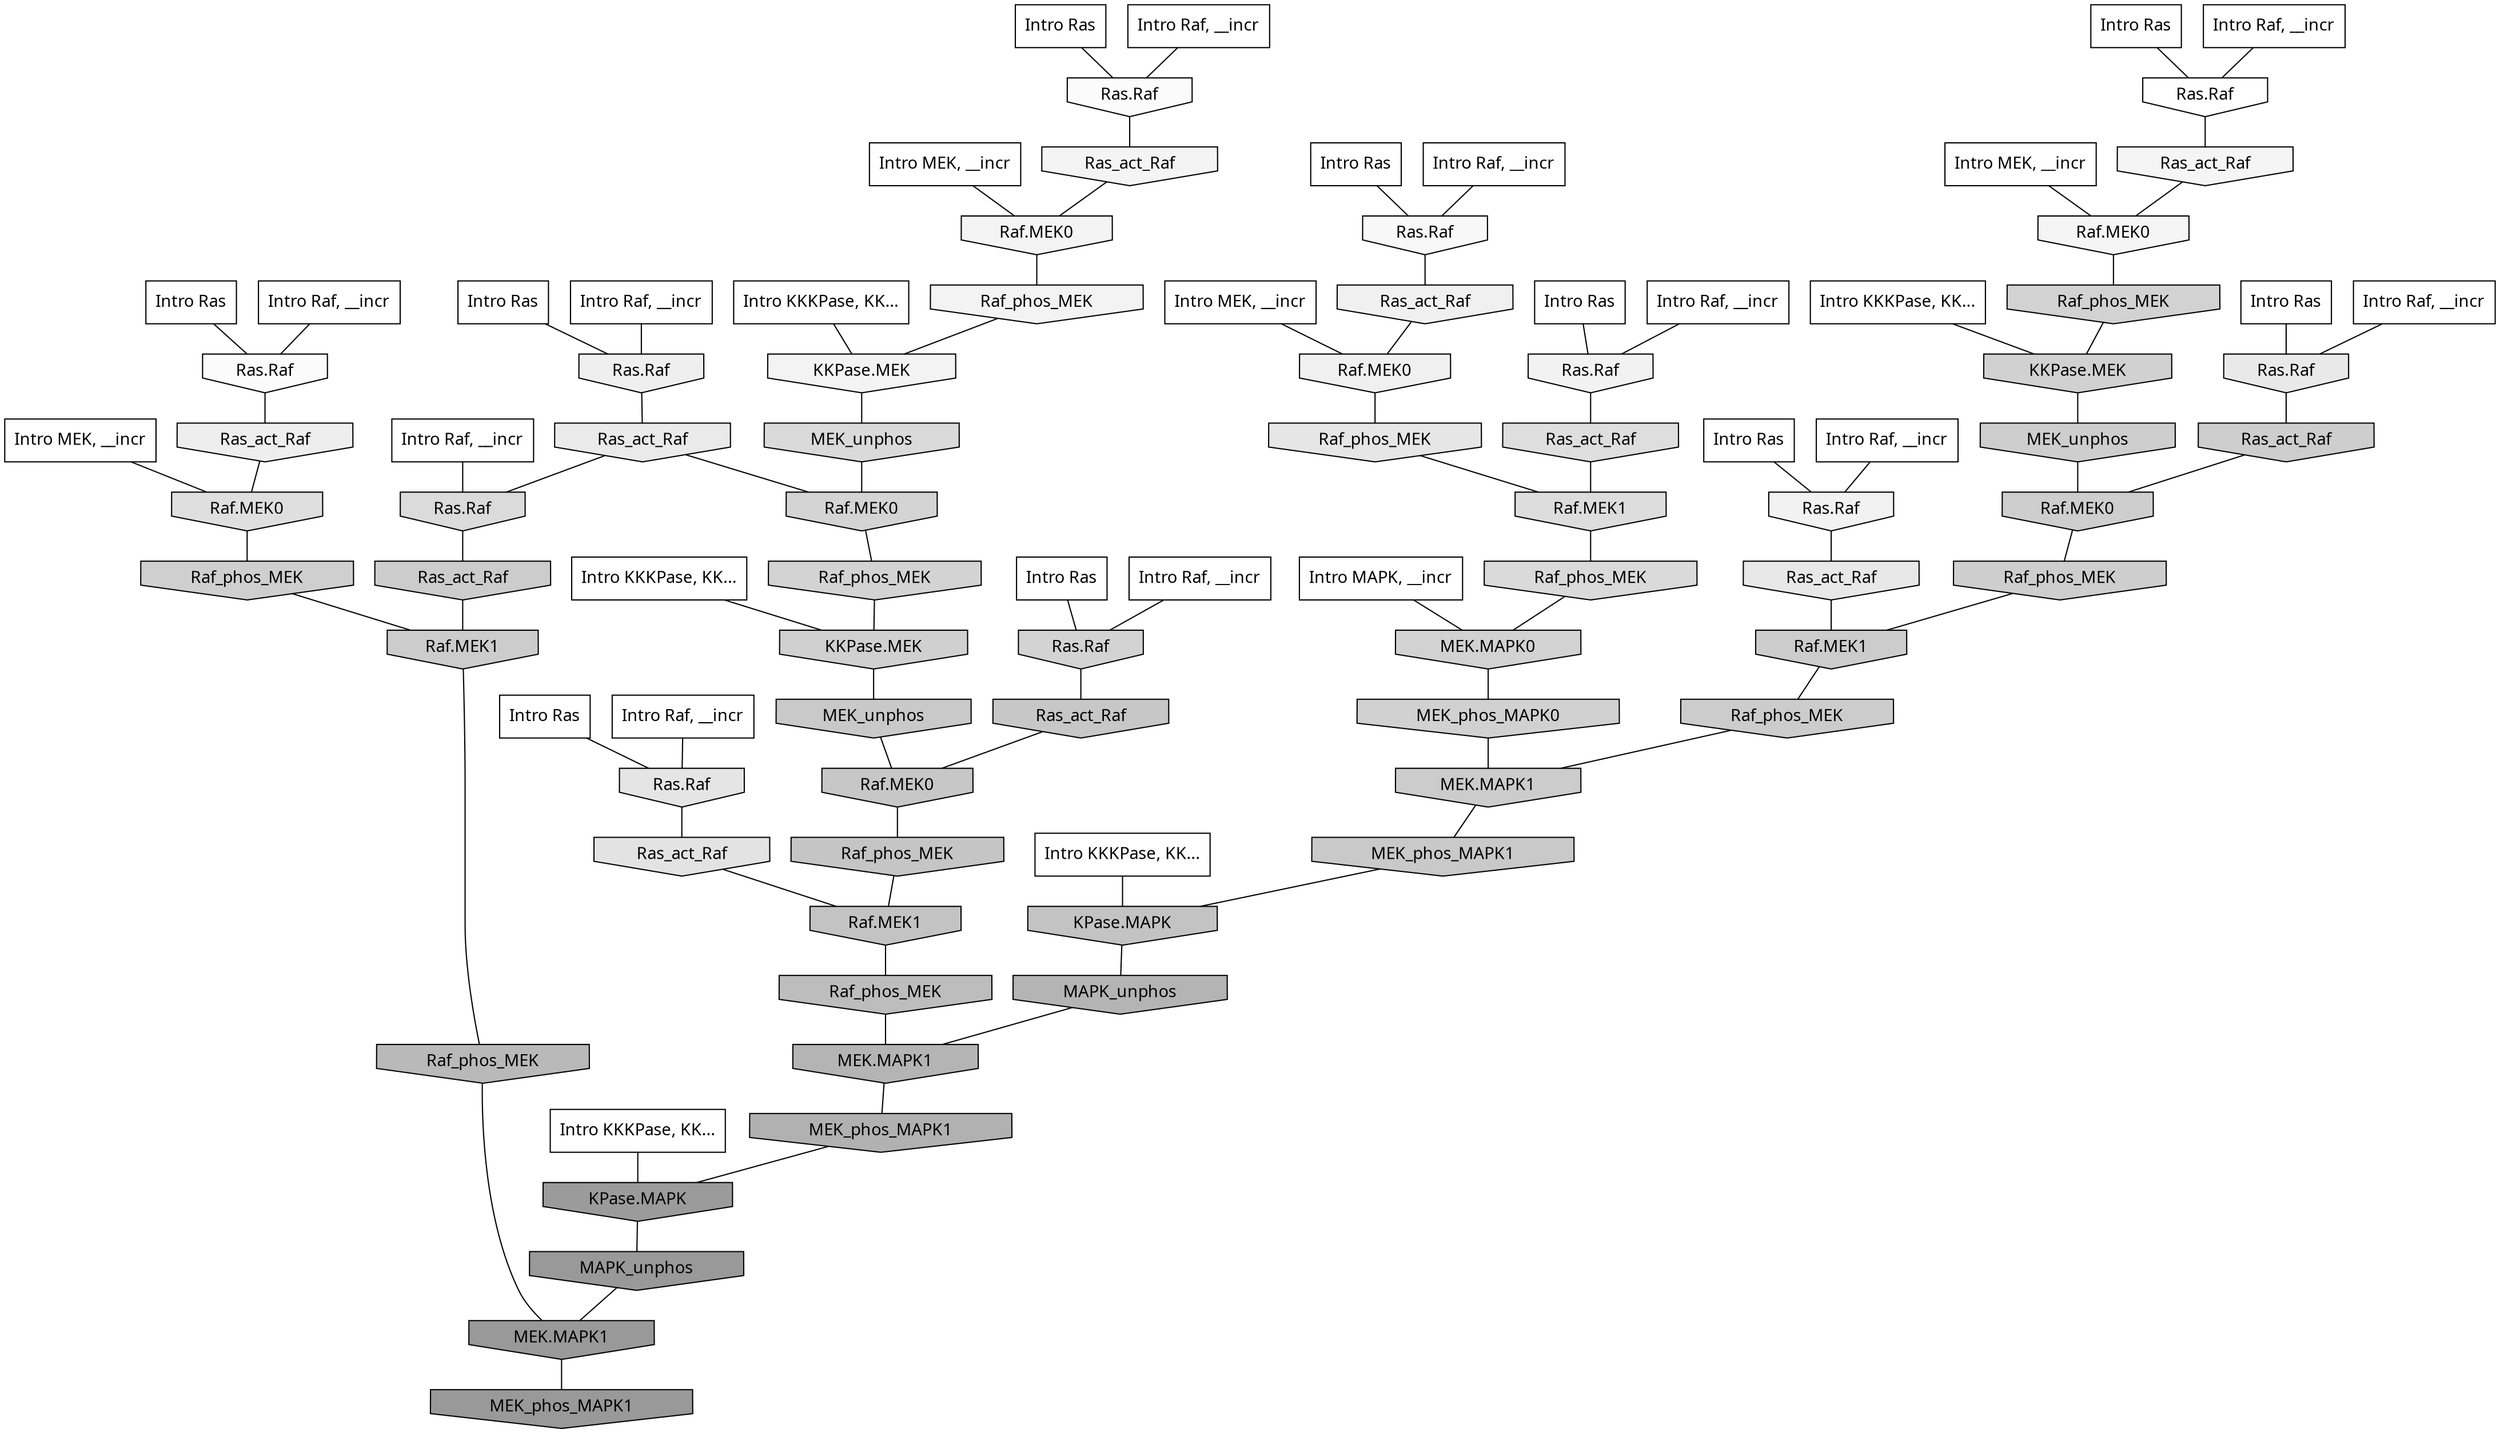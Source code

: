 digraph G{
  rankdir="TB";
  ranksep=0.30;
  node [fontname="CMU Serif"];
  edge [fontname="CMU Serif"];
  
  24 [label="Intro Ras", shape=rectangle, style=filled, fillcolor="0.000 0.000 1.000"]
  
  32 [label="Intro Ras", shape=rectangle, style=filled, fillcolor="0.000 0.000 1.000"]
  
  38 [label="Intro Ras", shape=rectangle, style=filled, fillcolor="0.000 0.000 1.000"]
  
  39 [label="Intro Ras", shape=rectangle, style=filled, fillcolor="0.000 0.000 1.000"]
  
  44 [label="Intro Ras", shape=rectangle, style=filled, fillcolor="0.000 0.000 1.000"]
  
  46 [label="Intro Ras", shape=rectangle, style=filled, fillcolor="0.000 0.000 1.000"]
  
  68 [label="Intro Ras", shape=rectangle, style=filled, fillcolor="0.000 0.000 1.000"]
  
  69 [label="Intro Ras", shape=rectangle, style=filled, fillcolor="0.000 0.000 1.000"]
  
  74 [label="Intro Ras", shape=rectangle, style=filled, fillcolor="0.000 0.000 1.000"]
  
  79 [label="Intro Ras", shape=rectangle, style=filled, fillcolor="0.000 0.000 1.000"]
  
  168 [label="Intro Raf, __incr", shape=rectangle, style=filled, fillcolor="0.000 0.000 1.000"]
  
  215 [label="Intro Raf, __incr", shape=rectangle, style=filled, fillcolor="0.000 0.000 1.000"]
  
  219 [label="Intro Raf, __incr", shape=rectangle, style=filled, fillcolor="0.000 0.000 1.000"]
  
  413 [label="Intro Raf, __incr", shape=rectangle, style=filled, fillcolor="0.000 0.000 1.000"]
  
  437 [label="Intro Raf, __incr", shape=rectangle, style=filled, fillcolor="0.000 0.000 1.000"]
  
  568 [label="Intro Raf, __incr", shape=rectangle, style=filled, fillcolor="0.000 0.000 1.000"]
  
  684 [label="Intro Raf, __incr", shape=rectangle, style=filled, fillcolor="0.000 0.000 1.000"]
  
  778 [label="Intro Raf, __incr", shape=rectangle, style=filled, fillcolor="0.000 0.000 1.000"]
  
  853 [label="Intro Raf, __incr", shape=rectangle, style=filled, fillcolor="0.000 0.000 1.000"]
  
  993 [label="Intro Raf, __incr", shape=rectangle, style=filled, fillcolor="0.000 0.000 1.000"]
  
  1046 [label="Intro Raf, __incr", shape=rectangle, style=filled, fillcolor="0.000 0.000 1.000"]
  
  1122 [label="Intro MEK, __incr", shape=rectangle, style=filled, fillcolor="0.000 0.000 1.000"]
  
  1279 [label="Intro MEK, __incr", shape=rectangle, style=filled, fillcolor="0.000 0.000 1.000"]
  
  1515 [label="Intro MEK, __incr", shape=rectangle, style=filled, fillcolor="0.000 0.000 1.000"]
  
  1799 [label="Intro MEK, __incr", shape=rectangle, style=filled, fillcolor="0.000 0.000 1.000"]
  
  2654 [label="Intro MAPK, __incr", shape=rectangle, style=filled, fillcolor="0.000 0.000 1.000"]
  
  3111 [label="Intro KKKPase, KK...", shape=rectangle, style=filled, fillcolor="0.000 0.000 1.000"]
  
  3124 [label="Intro KKKPase, KK...", shape=rectangle, style=filled, fillcolor="0.000 0.000 1.000"]
  
  3130 [label="Intro KKKPase, KK...", shape=rectangle, style=filled, fillcolor="0.000 0.000 1.000"]
  
  3157 [label="Intro KKKPase, KK...", shape=rectangle, style=filled, fillcolor="0.000 0.000 1.000"]
  
  3195 [label="Intro KKKPase, KK...", shape=rectangle, style=filled, fillcolor="0.000 0.000 1.000"]
  
  3242 [label="Ras.Raf", shape=invhouse, style=filled, fillcolor="0.000 0.000 1.000"]
  
  3521 [label="Ras.Raf", shape=invhouse, style=filled, fillcolor="0.000 0.000 0.981"]
  
  3522 [label="Ras.Raf", shape=invhouse, style=filled, fillcolor="0.000 0.000 0.981"]
  
  3728 [label="Ras.Raf", shape=invhouse, style=filled, fillcolor="0.000 0.000 0.969"]
  
  3972 [label="Ras_act_Raf", shape=invhouse, style=filled, fillcolor="0.000 0.000 0.960"]
  
  3974 [label="Raf.MEK0", shape=invhouse, style=filled, fillcolor="0.000 0.000 0.960"]
  
  4140 [label="Ras_act_Raf", shape=invhouse, style=filled, fillcolor="0.000 0.000 0.954"]
  
  4142 [label="Raf.MEK0", shape=invhouse, style=filled, fillcolor="0.000 0.000 0.954"]
  
  4205 [label="Raf_phos_MEK", shape=invhouse, style=filled, fillcolor="0.000 0.000 0.951"]
  
  4239 [label="KKPase.MEK", shape=invhouse, style=filled, fillcolor="0.000 0.000 0.950"]
  
  4328 [label="Ras.Raf", shape=invhouse, style=filled, fillcolor="0.000 0.000 0.946"]
  
  4334 [label="Ras.Raf", shape=invhouse, style=filled, fillcolor="0.000 0.000 0.946"]
  
  4473 [label="Ras_act_Raf", shape=invhouse, style=filled, fillcolor="0.000 0.000 0.941"]
  
  4475 [label="Raf.MEK0", shape=invhouse, style=filled, fillcolor="0.000 0.000 0.941"]
  
  4612 [label="Ras.Raf", shape=invhouse, style=filled, fillcolor="0.000 0.000 0.936"]
  
  4715 [label="Ras_act_Raf", shape=invhouse, style=filled, fillcolor="0.000 0.000 0.932"]
  
  5218 [label="Ras_act_Raf", shape=invhouse, style=filled, fillcolor="0.000 0.000 0.916"]
  
  5336 [label="Ras.Raf", shape=invhouse, style=filled, fillcolor="0.000 0.000 0.913"]
  
  5456 [label="Ras_act_Raf", shape=invhouse, style=filled, fillcolor="0.000 0.000 0.909"]
  
  5714 [label="Raf_phos_MEK", shape=invhouse, style=filled, fillcolor="0.000 0.000 0.900"]
  
  5831 [label="Ras.Raf", shape=invhouse, style=filled, fillcolor="0.000 0.000 0.897"]
  
  6079 [label="Ras_act_Raf", shape=invhouse, style=filled, fillcolor="0.000 0.000 0.890"]
  
  6832 [label="Raf.MEK0", shape=invhouse, style=filled, fillcolor="0.000 0.000 0.873"]
  
  6941 [label="Ras_act_Raf", shape=invhouse, style=filled, fillcolor="0.000 0.000 0.870"]
  
  7144 [label="Raf.MEK1", shape=invhouse, style=filled, fillcolor="0.000 0.000 0.867"]
  
  7738 [label="Ras.Raf", shape=invhouse, style=filled, fillcolor="0.000 0.000 0.856"]
  
  7927 [label="Raf_phos_MEK", shape=invhouse, style=filled, fillcolor="0.000 0.000 0.853"]
  
  7930 [label="MEK_unphos", shape=invhouse, style=filled, fillcolor="0.000 0.000 0.853"]
  
  9546 [label="Raf.MEK0", shape=invhouse, style=filled, fillcolor="0.000 0.000 0.829"]
  
  9564 [label="Raf_phos_MEK", shape=invhouse, style=filled, fillcolor="0.000 0.000 0.828"]
  
  9666 [label="Ras.Raf", shape=invhouse, style=filled, fillcolor="0.000 0.000 0.827"]
  
  9987 [label="Raf_phos_MEK", shape=invhouse, style=filled, fillcolor="0.000 0.000 0.823"]
  
  10117 [label="MEK.MAPK0", shape=invhouse, style=filled, fillcolor="0.000 0.000 0.821"]
  
  10213 [label="MEK_phos_MAPK0", shape=invhouse, style=filled, fillcolor="0.000 0.000 0.820"]
  
  10365 [label="KKPase.MEK", shape=invhouse, style=filled, fillcolor="0.000 0.000 0.819"]
  
  10658 [label="KKPase.MEK", shape=invhouse, style=filled, fillcolor="0.000 0.000 0.815"]
  
  11077 [label="Raf_phos_MEK", shape=invhouse, style=filled, fillcolor="0.000 0.000 0.811"]
  
  11325 [label="MEK_unphos", shape=invhouse, style=filled, fillcolor="0.000 0.000 0.808"]
  
  11459 [label="Ras_act_Raf", shape=invhouse, style=filled, fillcolor="0.000 0.000 0.807"]
  
  11462 [label="Raf.MEK0", shape=invhouse, style=filled, fillcolor="0.000 0.000 0.807"]
  
  11582 [label="Raf_phos_MEK", shape=invhouse, style=filled, fillcolor="0.000 0.000 0.805"]
  
  12184 [label="Ras_act_Raf", shape=invhouse, style=filled, fillcolor="0.000 0.000 0.800"]
  
  12418 [label="Raf.MEK1", shape=invhouse, style=filled, fillcolor="0.000 0.000 0.798"]
  
  12428 [label="Raf_phos_MEK", shape=invhouse, style=filled, fillcolor="0.000 0.000 0.798"]
  
  12430 [label="MEK.MAPK1", shape=invhouse, style=filled, fillcolor="0.000 0.000 0.798"]
  
  12511 [label="Raf.MEK1", shape=invhouse, style=filled, fillcolor="0.000 0.000 0.797"]
  
  13314 [label="MEK_unphos", shape=invhouse, style=filled, fillcolor="0.000 0.000 0.789"]
  
  13635 [label="MEK_phos_MAPK1", shape=invhouse, style=filled, fillcolor="0.000 0.000 0.787"]
  
  14542 [label="Ras_act_Raf", shape=invhouse, style=filled, fillcolor="0.000 0.000 0.780"]
  
  14557 [label="Raf.MEK0", shape=invhouse, style=filled, fillcolor="0.000 0.000 0.780"]
  
  15459 [label="Raf_phos_MEK", shape=invhouse, style=filled, fillcolor="0.000 0.000 0.772"]
  
  16236 [label="Raf.MEK1", shape=invhouse, style=filled, fillcolor="0.000 0.000 0.764"]
  
  16276 [label="KPase.MAPK", shape=invhouse, style=filled, fillcolor="0.000 0.000 0.763"]
  
  17678 [label="Raf_phos_MEK", shape=invhouse, style=filled, fillcolor="0.000 0.000 0.741"]
  
  18317 [label="Raf_phos_MEK", shape=invhouse, style=filled, fillcolor="0.000 0.000 0.726"]
  
  19289 [label="MAPK_unphos", shape=invhouse, style=filled, fillcolor="0.000 0.000 0.704"]
  
  19290 [label="MEK.MAPK1", shape=invhouse, style=filled, fillcolor="0.000 0.000 0.704"]
  
  19660 [label="MEK_phos_MAPK1", shape=invhouse, style=filled, fillcolor="0.000 0.000 0.692"]
  
  22141 [label="KPase.MAPK", shape=invhouse, style=filled, fillcolor="0.000 0.000 0.607"]
  
  22311 [label="MAPK_unphos", shape=invhouse, style=filled, fillcolor="0.000 0.000 0.601"]
  
  22313 [label="MEK.MAPK1", shape=invhouse, style=filled, fillcolor="0.000 0.000 0.601"]
  
  22329 [label="MEK_phos_MAPK1", shape=invhouse, style=filled, fillcolor="0.000 0.000 0.600"]
  
  
  22313 -> 22329 [dir=none, color="0.000 0.000 0.000"] 
  22311 -> 22313 [dir=none, color="0.000 0.000 0.000"] 
  22141 -> 22311 [dir=none, color="0.000 0.000 0.000"] 
  19660 -> 22141 [dir=none, color="0.000 0.000 0.000"] 
  19290 -> 19660 [dir=none, color="0.000 0.000 0.000"] 
  19289 -> 19290 [dir=none, color="0.000 0.000 0.000"] 
  18317 -> 22313 [dir=none, color="0.000 0.000 0.000"] 
  17678 -> 19290 [dir=none, color="0.000 0.000 0.000"] 
  16276 -> 19289 [dir=none, color="0.000 0.000 0.000"] 
  16236 -> 17678 [dir=none, color="0.000 0.000 0.000"] 
  15459 -> 16236 [dir=none, color="0.000 0.000 0.000"] 
  14557 -> 15459 [dir=none, color="0.000 0.000 0.000"] 
  14542 -> 14557 [dir=none, color="0.000 0.000 0.000"] 
  13635 -> 16276 [dir=none, color="0.000 0.000 0.000"] 
  13314 -> 14557 [dir=none, color="0.000 0.000 0.000"] 
  12511 -> 18317 [dir=none, color="0.000 0.000 0.000"] 
  12430 -> 13635 [dir=none, color="0.000 0.000 0.000"] 
  12428 -> 12430 [dir=none, color="0.000 0.000 0.000"] 
  12418 -> 12428 [dir=none, color="0.000 0.000 0.000"] 
  12184 -> 12511 [dir=none, color="0.000 0.000 0.000"] 
  11582 -> 12418 [dir=none, color="0.000 0.000 0.000"] 
  11462 -> 11582 [dir=none, color="0.000 0.000 0.000"] 
  11459 -> 11462 [dir=none, color="0.000 0.000 0.000"] 
  11325 -> 11462 [dir=none, color="0.000 0.000 0.000"] 
  11077 -> 12511 [dir=none, color="0.000 0.000 0.000"] 
  10658 -> 13314 [dir=none, color="0.000 0.000 0.000"] 
  10365 -> 11325 [dir=none, color="0.000 0.000 0.000"] 
  10213 -> 12430 [dir=none, color="0.000 0.000 0.000"] 
  10117 -> 10213 [dir=none, color="0.000 0.000 0.000"] 
  9987 -> 10365 [dir=none, color="0.000 0.000 0.000"] 
  9666 -> 14542 [dir=none, color="0.000 0.000 0.000"] 
  9564 -> 10658 [dir=none, color="0.000 0.000 0.000"] 
  9546 -> 9564 [dir=none, color="0.000 0.000 0.000"] 
  7930 -> 9546 [dir=none, color="0.000 0.000 0.000"] 
  7927 -> 10117 [dir=none, color="0.000 0.000 0.000"] 
  7738 -> 12184 [dir=none, color="0.000 0.000 0.000"] 
  7144 -> 7927 [dir=none, color="0.000 0.000 0.000"] 
  6941 -> 7144 [dir=none, color="0.000 0.000 0.000"] 
  6832 -> 11077 [dir=none, color="0.000 0.000 0.000"] 
  6079 -> 16236 [dir=none, color="0.000 0.000 0.000"] 
  5831 -> 6079 [dir=none, color="0.000 0.000 0.000"] 
  5714 -> 7144 [dir=none, color="0.000 0.000 0.000"] 
  5456 -> 12418 [dir=none, color="0.000 0.000 0.000"] 
  5336 -> 11459 [dir=none, color="0.000 0.000 0.000"] 
  5218 -> 7738 [dir=none, color="0.000 0.000 0.000"] 
  5218 -> 9546 [dir=none, color="0.000 0.000 0.000"] 
  4715 -> 6832 [dir=none, color="0.000 0.000 0.000"] 
  4612 -> 5218 [dir=none, color="0.000 0.000 0.000"] 
  4475 -> 5714 [dir=none, color="0.000 0.000 0.000"] 
  4473 -> 4475 [dir=none, color="0.000 0.000 0.000"] 
  4334 -> 5456 [dir=none, color="0.000 0.000 0.000"] 
  4328 -> 6941 [dir=none, color="0.000 0.000 0.000"] 
  4239 -> 7930 [dir=none, color="0.000 0.000 0.000"] 
  4205 -> 4239 [dir=none, color="0.000 0.000 0.000"] 
  4142 -> 4205 [dir=none, color="0.000 0.000 0.000"] 
  4140 -> 4142 [dir=none, color="0.000 0.000 0.000"] 
  3974 -> 9987 [dir=none, color="0.000 0.000 0.000"] 
  3972 -> 3974 [dir=none, color="0.000 0.000 0.000"] 
  3728 -> 4473 [dir=none, color="0.000 0.000 0.000"] 
  3522 -> 4715 [dir=none, color="0.000 0.000 0.000"] 
  3521 -> 4140 [dir=none, color="0.000 0.000 0.000"] 
  3242 -> 3972 [dir=none, color="0.000 0.000 0.000"] 
  3195 -> 10365 [dir=none, color="0.000 0.000 0.000"] 
  3157 -> 10658 [dir=none, color="0.000 0.000 0.000"] 
  3130 -> 4239 [dir=none, color="0.000 0.000 0.000"] 
  3124 -> 16276 [dir=none, color="0.000 0.000 0.000"] 
  3111 -> 22141 [dir=none, color="0.000 0.000 0.000"] 
  2654 -> 10117 [dir=none, color="0.000 0.000 0.000"] 
  1799 -> 3974 [dir=none, color="0.000 0.000 0.000"] 
  1515 -> 4142 [dir=none, color="0.000 0.000 0.000"] 
  1279 -> 6832 [dir=none, color="0.000 0.000 0.000"] 
  1122 -> 4475 [dir=none, color="0.000 0.000 0.000"] 
  1046 -> 3522 [dir=none, color="0.000 0.000 0.000"] 
  993 -> 7738 [dir=none, color="0.000 0.000 0.000"] 
  853 -> 3521 [dir=none, color="0.000 0.000 0.000"] 
  778 -> 4334 [dir=none, color="0.000 0.000 0.000"] 
  684 -> 4612 [dir=none, color="0.000 0.000 0.000"] 
  568 -> 3242 [dir=none, color="0.000 0.000 0.000"] 
  437 -> 9666 [dir=none, color="0.000 0.000 0.000"] 
  413 -> 5336 [dir=none, color="0.000 0.000 0.000"] 
  219 -> 3728 [dir=none, color="0.000 0.000 0.000"] 
  215 -> 4328 [dir=none, color="0.000 0.000 0.000"] 
  168 -> 5831 [dir=none, color="0.000 0.000 0.000"] 
  79 -> 5831 [dir=none, color="0.000 0.000 0.000"] 
  74 -> 3728 [dir=none, color="0.000 0.000 0.000"] 
  69 -> 9666 [dir=none, color="0.000 0.000 0.000"] 
  68 -> 5336 [dir=none, color="0.000 0.000 0.000"] 
  46 -> 3522 [dir=none, color="0.000 0.000 0.000"] 
  44 -> 4334 [dir=none, color="0.000 0.000 0.000"] 
  39 -> 4328 [dir=none, color="0.000 0.000 0.000"] 
  38 -> 3242 [dir=none, color="0.000 0.000 0.000"] 
  32 -> 3521 [dir=none, color="0.000 0.000 0.000"] 
  24 -> 4612 [dir=none, color="0.000 0.000 0.000"] 
  
  }
